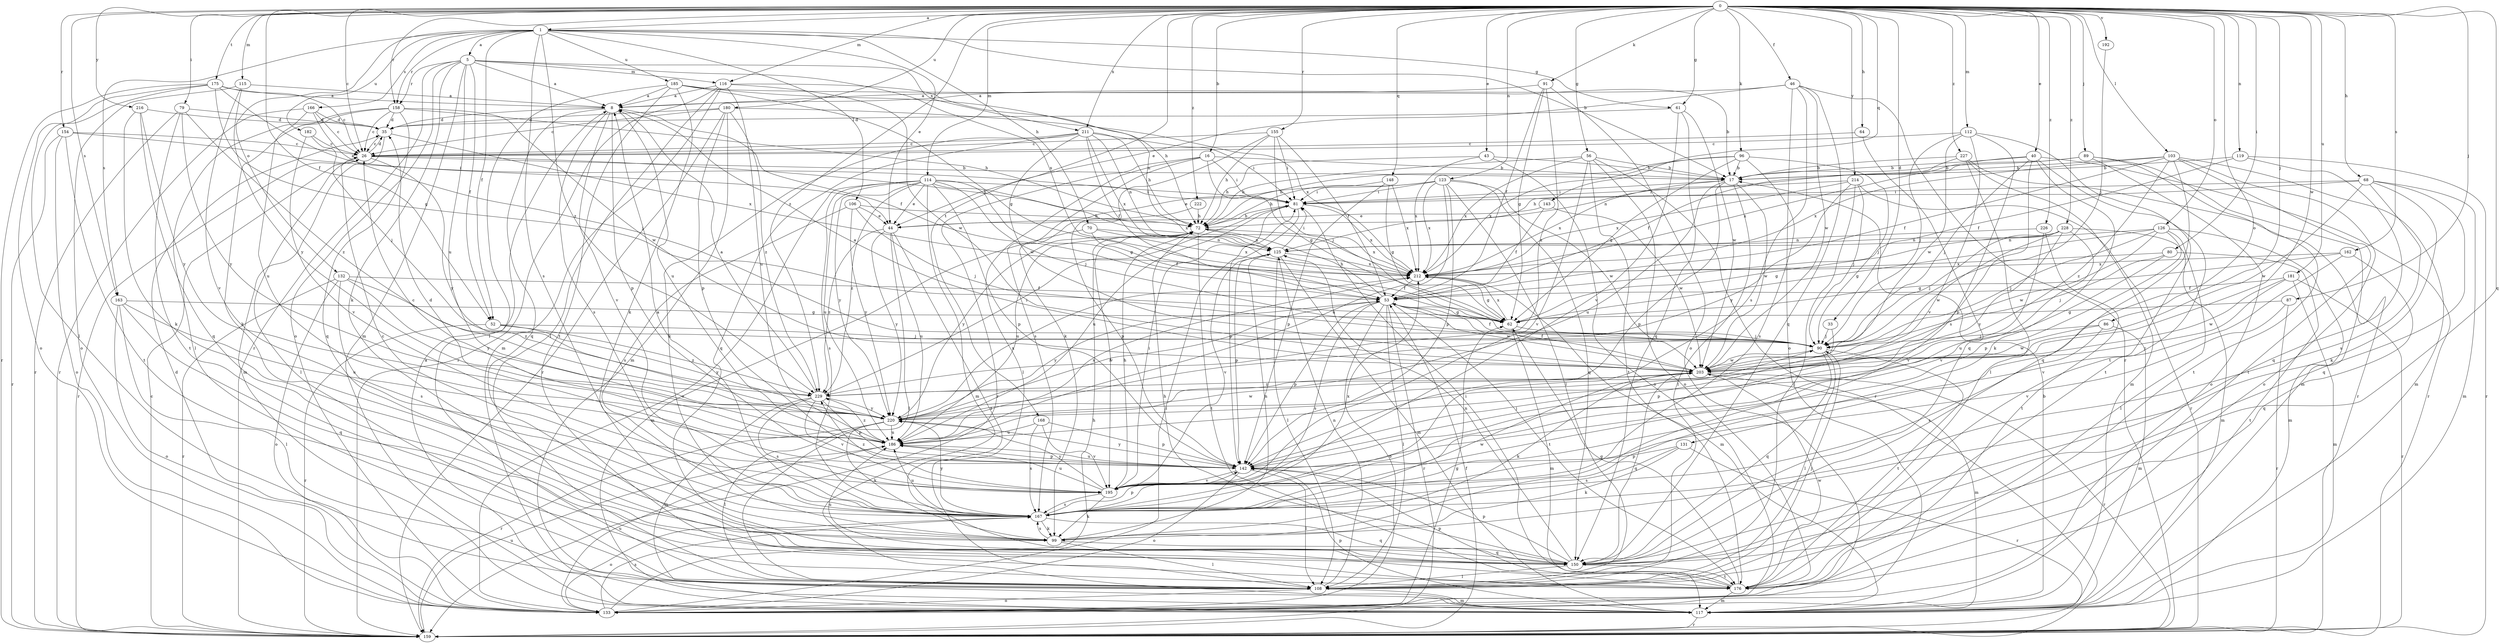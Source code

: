 strict digraph  {
0;
1;
5;
8;
16;
17;
26;
33;
35;
40;
43;
44;
46;
52;
53;
56;
61;
62;
64;
68;
70;
72;
79;
80;
81;
86;
87;
89;
90;
91;
96;
99;
103;
106;
108;
112;
114;
115;
116;
117;
119;
123;
125;
126;
131;
132;
133;
142;
143;
148;
150;
154;
155;
158;
159;
162;
163;
166;
167;
168;
175;
176;
180;
181;
182;
185;
186;
192;
195;
203;
211;
212;
214;
216;
220;
222;
226;
227;
228;
229;
0 -> 1  [label=a];
0 -> 16  [label=b];
0 -> 26  [label=c];
0 -> 33  [label=d];
0 -> 40  [label=e];
0 -> 43  [label=e];
0 -> 46  [label=f];
0 -> 52  [label=f];
0 -> 56  [label=g];
0 -> 61  [label=g];
0 -> 64  [label=h];
0 -> 68  [label=h];
0 -> 79  [label=i];
0 -> 80  [label=i];
0 -> 86  [label=j];
0 -> 87  [label=j];
0 -> 89  [label=j];
0 -> 91  [label=k];
0 -> 96  [label=k];
0 -> 103  [label=l];
0 -> 112  [label=m];
0 -> 114  [label=m];
0 -> 115  [label=m];
0 -> 116  [label=m];
0 -> 119  [label=n];
0 -> 123  [label=n];
0 -> 126  [label=o];
0 -> 131  [label=o];
0 -> 143  [label=q];
0 -> 148  [label=q];
0 -> 150  [label=q];
0 -> 154  [label=r];
0 -> 155  [label=r];
0 -> 158  [label=r];
0 -> 162  [label=s];
0 -> 163  [label=s];
0 -> 168  [label=t];
0 -> 175  [label=t];
0 -> 180  [label=u];
0 -> 181  [label=u];
0 -> 192  [label=v];
0 -> 203  [label=w];
0 -> 211  [label=x];
0 -> 214  [label=y];
0 -> 216  [label=y];
0 -> 222  [label=z];
0 -> 226  [label=z];
0 -> 227  [label=z];
0 -> 228  [label=z];
0 -> 229  [label=z];
1 -> 5  [label=a];
1 -> 17  [label=b];
1 -> 44  [label=e];
1 -> 52  [label=f];
1 -> 61  [label=g];
1 -> 70  [label=h];
1 -> 106  [label=l];
1 -> 132  [label=o];
1 -> 158  [label=r];
1 -> 163  [label=s];
1 -> 166  [label=s];
1 -> 167  [label=s];
1 -> 182  [label=u];
1 -> 185  [label=u];
1 -> 229  [label=z];
5 -> 8  [label=a];
5 -> 52  [label=f];
5 -> 99  [label=k];
5 -> 116  [label=m];
5 -> 117  [label=m];
5 -> 133  [label=o];
5 -> 158  [label=r];
5 -> 159  [label=r];
5 -> 186  [label=u];
5 -> 211  [label=x];
5 -> 212  [label=x];
8 -> 35  [label=d];
8 -> 53  [label=f];
8 -> 142  [label=p];
8 -> 150  [label=q];
8 -> 167  [label=s];
8 -> 186  [label=u];
8 -> 195  [label=v];
16 -> 17  [label=b];
16 -> 62  [label=g];
16 -> 81  [label=i];
16 -> 108  [label=l];
16 -> 159  [label=r];
16 -> 167  [label=s];
17 -> 81  [label=i];
17 -> 108  [label=l];
17 -> 142  [label=p];
17 -> 186  [label=u];
17 -> 203  [label=w];
17 -> 212  [label=x];
26 -> 17  [label=b];
26 -> 35  [label=d];
26 -> 72  [label=h];
26 -> 108  [label=l];
26 -> 159  [label=r];
26 -> 220  [label=y];
33 -> 90  [label=j];
33 -> 142  [label=p];
35 -> 26  [label=c];
35 -> 117  [label=m];
35 -> 212  [label=x];
40 -> 17  [label=b];
40 -> 90  [label=j];
40 -> 99  [label=k];
40 -> 142  [label=p];
40 -> 159  [label=r];
40 -> 176  [label=t];
40 -> 212  [label=x];
43 -> 17  [label=b];
43 -> 72  [label=h];
43 -> 133  [label=o];
43 -> 212  [label=x];
44 -> 108  [label=l];
44 -> 176  [label=t];
44 -> 186  [label=u];
44 -> 220  [label=y];
44 -> 229  [label=z];
46 -> 8  [label=a];
46 -> 44  [label=e];
46 -> 133  [label=o];
46 -> 150  [label=q];
46 -> 159  [label=r];
46 -> 167  [label=s];
46 -> 203  [label=w];
52 -> 90  [label=j];
52 -> 159  [label=r];
52 -> 220  [label=y];
52 -> 229  [label=z];
53 -> 62  [label=g];
53 -> 72  [label=h];
53 -> 108  [label=l];
53 -> 133  [label=o];
53 -> 142  [label=p];
53 -> 159  [label=r];
53 -> 167  [label=s];
53 -> 176  [label=t];
53 -> 203  [label=w];
53 -> 220  [label=y];
56 -> 17  [label=b];
56 -> 72  [label=h];
56 -> 133  [label=o];
56 -> 159  [label=r];
56 -> 176  [label=t];
56 -> 195  [label=v];
56 -> 212  [label=x];
61 -> 35  [label=d];
61 -> 150  [label=q];
61 -> 195  [label=v];
61 -> 203  [label=w];
62 -> 90  [label=j];
62 -> 117  [label=m];
62 -> 212  [label=x];
64 -> 26  [label=c];
64 -> 150  [label=q];
68 -> 72  [label=h];
68 -> 81  [label=i];
68 -> 99  [label=k];
68 -> 117  [label=m];
68 -> 150  [label=q];
68 -> 167  [label=s];
68 -> 203  [label=w];
70 -> 53  [label=f];
70 -> 117  [label=m];
70 -> 125  [label=n];
70 -> 212  [label=x];
72 -> 125  [label=n];
72 -> 176  [label=t];
72 -> 186  [label=u];
72 -> 195  [label=v];
72 -> 212  [label=x];
72 -> 220  [label=y];
79 -> 35  [label=d];
79 -> 159  [label=r];
79 -> 176  [label=t];
79 -> 220  [label=y];
79 -> 229  [label=z];
80 -> 90  [label=j];
80 -> 176  [label=t];
80 -> 186  [label=u];
80 -> 212  [label=x];
81 -> 72  [label=h];
81 -> 142  [label=p];
81 -> 186  [label=u];
81 -> 212  [label=x];
86 -> 90  [label=j];
86 -> 117  [label=m];
86 -> 167  [label=s];
86 -> 203  [label=w];
87 -> 62  [label=g];
87 -> 159  [label=r];
87 -> 195  [label=v];
89 -> 17  [label=b];
89 -> 117  [label=m];
89 -> 125  [label=n];
89 -> 133  [label=o];
89 -> 176  [label=t];
90 -> 53  [label=f];
90 -> 108  [label=l];
90 -> 150  [label=q];
90 -> 176  [label=t];
90 -> 203  [label=w];
91 -> 8  [label=a];
91 -> 53  [label=f];
91 -> 62  [label=g];
91 -> 133  [label=o];
91 -> 229  [label=z];
96 -> 17  [label=b];
96 -> 62  [label=g];
96 -> 72  [label=h];
96 -> 90  [label=j];
96 -> 167  [label=s];
96 -> 212  [label=x];
99 -> 108  [label=l];
99 -> 125  [label=n];
99 -> 150  [label=q];
99 -> 167  [label=s];
103 -> 17  [label=b];
103 -> 53  [label=f];
103 -> 117  [label=m];
103 -> 133  [label=o];
103 -> 150  [label=q];
103 -> 176  [label=t];
103 -> 212  [label=x];
103 -> 229  [label=z];
106 -> 44  [label=e];
106 -> 72  [label=h];
106 -> 90  [label=j];
106 -> 167  [label=s];
106 -> 220  [label=y];
108 -> 90  [label=j];
108 -> 117  [label=m];
108 -> 125  [label=n];
108 -> 133  [label=o];
112 -> 26  [label=c];
112 -> 90  [label=j];
112 -> 167  [label=s];
112 -> 176  [label=t];
112 -> 195  [label=v];
112 -> 203  [label=w];
114 -> 44  [label=e];
114 -> 62  [label=g];
114 -> 81  [label=i];
114 -> 90  [label=j];
114 -> 117  [label=m];
114 -> 133  [label=o];
114 -> 142  [label=p];
114 -> 167  [label=s];
114 -> 186  [label=u];
114 -> 212  [label=x];
114 -> 220  [label=y];
114 -> 229  [label=z];
115 -> 8  [label=a];
115 -> 133  [label=o];
115 -> 195  [label=v];
115 -> 220  [label=y];
116 -> 8  [label=a];
116 -> 108  [label=l];
116 -> 117  [label=m];
116 -> 125  [label=n];
116 -> 159  [label=r];
116 -> 186  [label=u];
116 -> 203  [label=w];
117 -> 8  [label=a];
117 -> 17  [label=b];
117 -> 142  [label=p];
117 -> 159  [label=r];
119 -> 17  [label=b];
119 -> 53  [label=f];
119 -> 150  [label=q];
119 -> 159  [label=r];
123 -> 44  [label=e];
123 -> 72  [label=h];
123 -> 81  [label=i];
123 -> 108  [label=l];
123 -> 142  [label=p];
123 -> 150  [label=q];
123 -> 186  [label=u];
123 -> 203  [label=w];
123 -> 212  [label=x];
125 -> 81  [label=i];
125 -> 108  [label=l];
125 -> 117  [label=m];
125 -> 142  [label=p];
125 -> 195  [label=v];
125 -> 212  [label=x];
126 -> 62  [label=g];
126 -> 90  [label=j];
126 -> 108  [label=l];
126 -> 117  [label=m];
126 -> 125  [label=n];
126 -> 142  [label=p];
126 -> 203  [label=w];
131 -> 99  [label=k];
131 -> 142  [label=p];
131 -> 159  [label=r];
131 -> 167  [label=s];
132 -> 53  [label=f];
132 -> 133  [label=o];
132 -> 159  [label=r];
132 -> 167  [label=s];
132 -> 220  [label=y];
132 -> 229  [label=z];
133 -> 35  [label=d];
133 -> 62  [label=g];
133 -> 72  [label=h];
133 -> 81  [label=i];
133 -> 167  [label=s];
133 -> 186  [label=u];
142 -> 35  [label=d];
142 -> 90  [label=j];
142 -> 108  [label=l];
142 -> 133  [label=o];
142 -> 186  [label=u];
142 -> 195  [label=v];
142 -> 220  [label=y];
143 -> 44  [label=e];
143 -> 53  [label=f];
143 -> 203  [label=w];
148 -> 62  [label=g];
148 -> 81  [label=i];
148 -> 142  [label=p];
148 -> 212  [label=x];
150 -> 72  [label=h];
150 -> 108  [label=l];
150 -> 125  [label=n];
150 -> 142  [label=p];
150 -> 176  [label=t];
150 -> 186  [label=u];
154 -> 26  [label=c];
154 -> 81  [label=i];
154 -> 133  [label=o];
154 -> 159  [label=r];
154 -> 176  [label=t];
155 -> 26  [label=c];
155 -> 53  [label=f];
155 -> 72  [label=h];
155 -> 81  [label=i];
155 -> 90  [label=j];
155 -> 99  [label=k];
158 -> 26  [label=c];
158 -> 35  [label=d];
158 -> 72  [label=h];
158 -> 99  [label=k];
158 -> 108  [label=l];
158 -> 150  [label=q];
158 -> 203  [label=w];
159 -> 26  [label=c];
159 -> 53  [label=f];
159 -> 186  [label=u];
162 -> 62  [label=g];
162 -> 150  [label=q];
162 -> 195  [label=v];
162 -> 212  [label=x];
163 -> 62  [label=g];
163 -> 108  [label=l];
163 -> 133  [label=o];
163 -> 150  [label=q];
163 -> 186  [label=u];
166 -> 26  [label=c];
166 -> 35  [label=d];
166 -> 90  [label=j];
166 -> 159  [label=r];
166 -> 186  [label=u];
167 -> 8  [label=a];
167 -> 26  [label=c];
167 -> 99  [label=k];
167 -> 133  [label=o];
167 -> 142  [label=p];
167 -> 150  [label=q];
167 -> 186  [label=u];
167 -> 203  [label=w];
167 -> 212  [label=x];
167 -> 220  [label=y];
168 -> 142  [label=p];
168 -> 167  [label=s];
168 -> 186  [label=u];
168 -> 195  [label=v];
175 -> 8  [label=a];
175 -> 26  [label=c];
175 -> 44  [label=e];
175 -> 62  [label=g];
175 -> 108  [label=l];
175 -> 133  [label=o];
175 -> 159  [label=r];
176 -> 62  [label=g];
176 -> 81  [label=i];
176 -> 117  [label=m];
176 -> 142  [label=p];
176 -> 203  [label=w];
180 -> 26  [label=c];
180 -> 35  [label=d];
180 -> 117  [label=m];
180 -> 142  [label=p];
180 -> 159  [label=r];
180 -> 212  [label=x];
180 -> 229  [label=z];
181 -> 53  [label=f];
181 -> 117  [label=m];
181 -> 159  [label=r];
181 -> 203  [label=w];
181 -> 220  [label=y];
182 -> 26  [label=c];
182 -> 90  [label=j];
182 -> 195  [label=v];
185 -> 8  [label=a];
185 -> 17  [label=b];
185 -> 62  [label=g];
185 -> 72  [label=h];
185 -> 99  [label=k];
185 -> 108  [label=l];
185 -> 176  [label=t];
186 -> 26  [label=c];
186 -> 142  [label=p];
186 -> 212  [label=x];
186 -> 229  [label=z];
192 -> 90  [label=j];
195 -> 72  [label=h];
195 -> 81  [label=i];
195 -> 99  [label=k];
195 -> 167  [label=s];
195 -> 186  [label=u];
195 -> 220  [label=y];
195 -> 229  [label=z];
203 -> 8  [label=a];
203 -> 53  [label=f];
203 -> 99  [label=k];
203 -> 117  [label=m];
203 -> 150  [label=q];
203 -> 159  [label=r];
203 -> 229  [label=z];
211 -> 26  [label=c];
211 -> 53  [label=f];
211 -> 72  [label=h];
211 -> 81  [label=i];
211 -> 99  [label=k];
211 -> 125  [label=n];
211 -> 150  [label=q];
211 -> 203  [label=w];
211 -> 212  [label=x];
212 -> 53  [label=f];
212 -> 62  [label=g];
212 -> 117  [label=m];
214 -> 81  [label=i];
214 -> 90  [label=j];
214 -> 108  [label=l];
214 -> 159  [label=r];
214 -> 212  [label=x];
214 -> 220  [label=y];
216 -> 35  [label=d];
216 -> 99  [label=k];
216 -> 150  [label=q];
216 -> 220  [label=y];
220 -> 53  [label=f];
220 -> 99  [label=k];
220 -> 108  [label=l];
220 -> 159  [label=r];
220 -> 186  [label=u];
220 -> 203  [label=w];
220 -> 212  [label=x];
222 -> 72  [label=h];
222 -> 142  [label=p];
226 -> 125  [label=n];
226 -> 176  [label=t];
226 -> 195  [label=v];
227 -> 17  [label=b];
227 -> 53  [label=f];
227 -> 108  [label=l];
227 -> 117  [label=m];
227 -> 159  [label=r];
228 -> 62  [label=g];
228 -> 90  [label=j];
228 -> 117  [label=m];
228 -> 125  [label=n];
228 -> 195  [label=v];
228 -> 203  [label=w];
228 -> 220  [label=y];
229 -> 8  [label=a];
229 -> 81  [label=i];
229 -> 117  [label=m];
229 -> 142  [label=p];
229 -> 167  [label=s];
229 -> 195  [label=v];
229 -> 220  [label=y];
}
